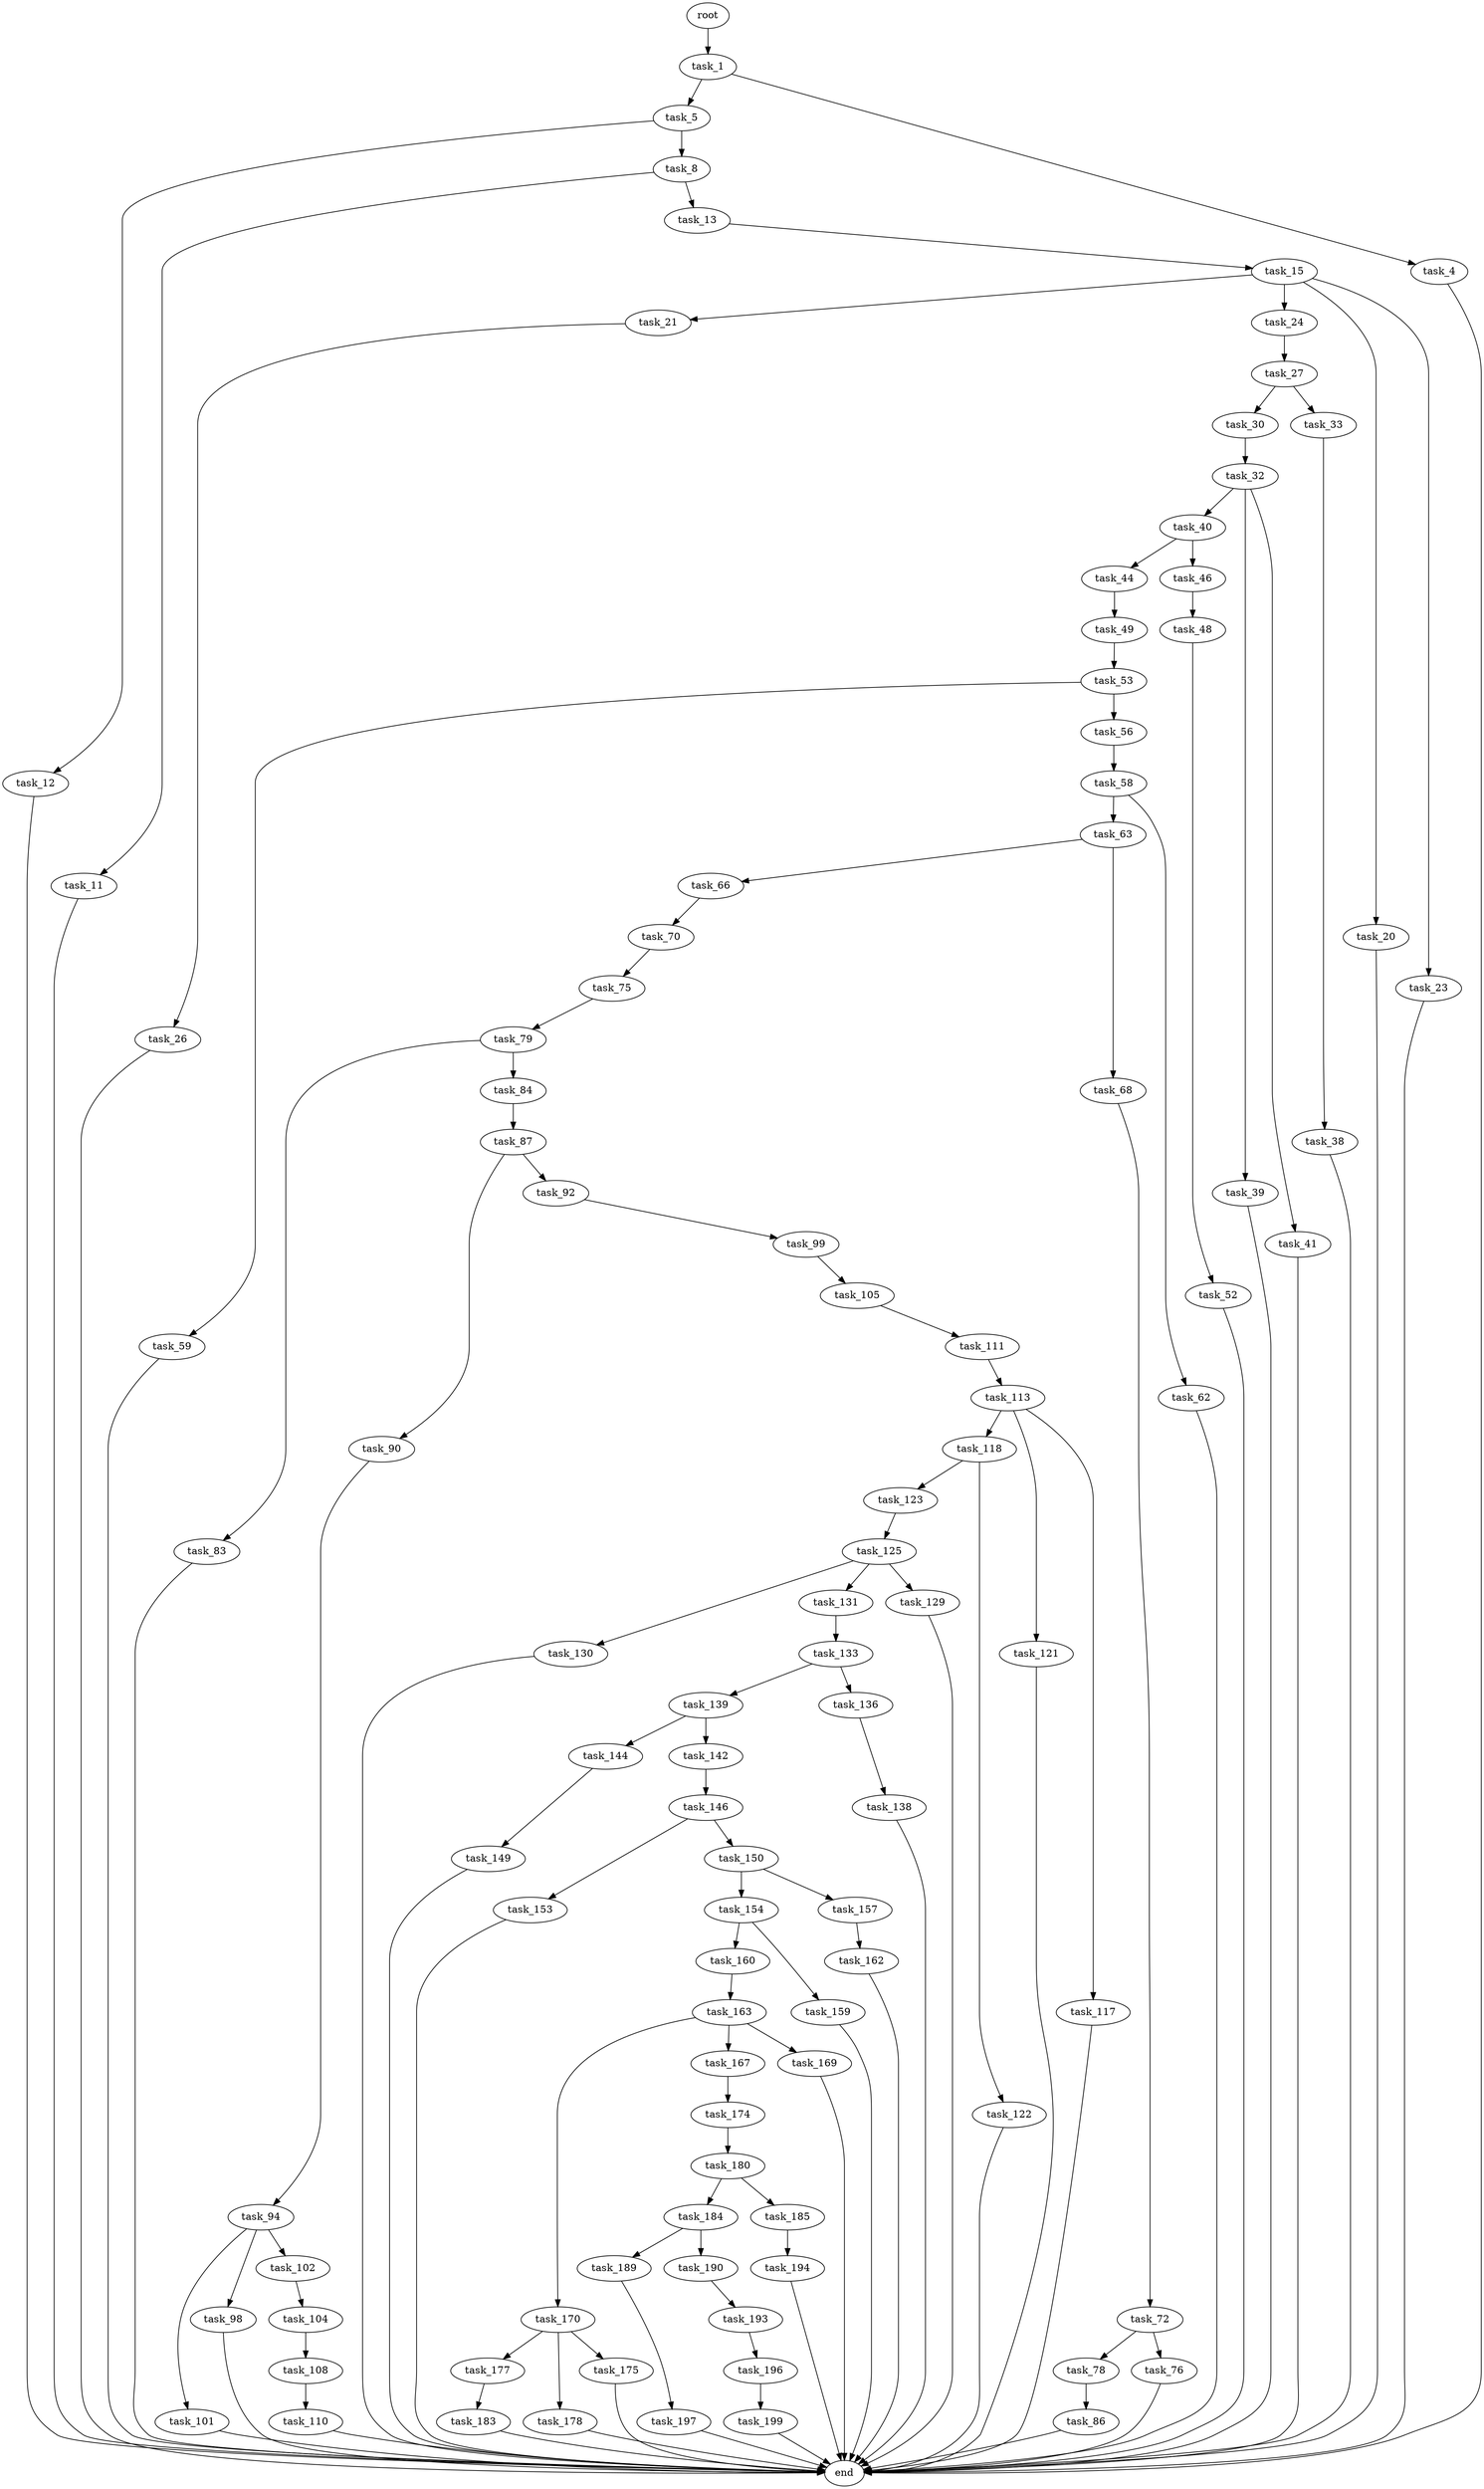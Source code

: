 digraph G {
  root [size="0.000000"];
  task_90 [size="8589934592.000000"];
  task_154 [size="13232682334.000000"];
  task_101 [size="14844594993.000000"];
  task_1 [size="446819180353.000000"];
  task_11 [size="368293445632.000000"];
  task_53 [size="6047128512.000000"];
  task_174 [size="41142621651.000000"];
  task_177 [size="31256687764.000000"];
  task_63 [size="486459761319.000000"];
  task_99 [size="5667785727.000000"];
  task_70 [size="8589934592.000000"];
  task_38 [size="134217728000.000000"];
  task_12 [size="225413869890.000000"];
  task_108 [size="5660214051.000000"];
  task_66 [size="1073741824000.000000"];
  task_8 [size="12139901403.000000"];
  task_21 [size="19466409711.000000"];
  task_52 [size="9647710713.000000"];
  task_139 [size="85604175521.000000"];
  task_123 [size="134217728000.000000"];
  task_59 [size="216452373332.000000"];
  task_178 [size="782757789696.000000"];
  task_44 [size="95312558438.000000"];
  task_24 [size="8589934592.000000"];
  task_170 [size="3126240371.000000"];
  task_30 [size="368293445632.000000"];
  task_48 [size="18086519153.000000"];
  task_193 [size="41546414138.000000"];
  task_133 [size="549755813888.000000"];
  task_68 [size="549755813888.000000"];
  task_113 [size="549755813888.000000"];
  task_58 [size="8589934592.000000"];
  task_78 [size="59382407430.000000"];
  task_138 [size="989190033.000000"];
  task_111 [size="11039684363.000000"];
  task_72 [size="7684632750.000000"];
  task_15 [size="134217728000.000000"];
  task_125 [size="33872931950.000000"];
  task_160 [size="745572065160.000000"];
  task_87 [size="782114067434.000000"];
  task_162 [size="1156463785.000000"];
  task_118 [size="549755813888.000000"];
  task_130 [size="13174409841.000000"];
  task_189 [size="40050259666.000000"];
  task_110 [size="368293445632.000000"];
  task_159 [size="2594276230.000000"];
  task_83 [size="3657992204.000000"];
  task_33 [size="110380474478.000000"];
  task_153 [size="531039884761.000000"];
  task_104 [size="36558879565.000000"];
  task_46 [size="168241219843.000000"];
  task_157 [size="8589934592.000000"];
  task_149 [size="30742576100.000000"];
  task_184 [size="6922164721.000000"];
  task_121 [size="8445416932.000000"];
  task_180 [size="68719476736.000000"];
  task_163 [size="141330776600.000000"];
  task_84 [size="832201048.000000"];
  task_40 [size="668675235386.000000"];
  task_146 [size="288096426824.000000"];
  task_98 [size="25400548100.000000"];
  task_167 [size="1141495247349.000000"];
  task_5 [size="9046556298.000000"];
  task_196 [size="4627652230.000000"];
  task_27 [size="2127611240.000000"];
  task_62 [size="7113797962.000000"];
  task_136 [size="1677138180.000000"];
  task_13 [size="782757789696.000000"];
  task_105 [size="28991029248.000000"];
  task_92 [size="6676802822.000000"];
  task_175 [size="8288910404.000000"];
  task_144 [size="1466542530.000000"];
  task_199 [size="240450852424.000000"];
  task_122 [size="89896003880.000000"];
  task_197 [size="368293445632.000000"];
  task_76 [size="288294326346.000000"];
  task_20 [size="9611086156.000000"];
  task_169 [size="4149048615.000000"];
  task_39 [size="15788619852.000000"];
  task_49 [size="618240921337.000000"];
  task_183 [size="134217728000.000000"];
  task_23 [size="1073741824000.000000"];
  task_150 [size="1073741824000.000000"];
  task_117 [size="4670045955.000000"];
  task_94 [size="37857410296.000000"];
  task_86 [size="16473833966.000000"];
  task_4 [size="8589934592.000000"];
  task_131 [size="158471347296.000000"];
  task_26 [size="173094556095.000000"];
  task_142 [size="23459182758.000000"];
  task_56 [size="368293445632.000000"];
  task_194 [size="50149782797.000000"];
  end [size="0.000000"];
  task_32 [size="68719476736.000000"];
  task_75 [size="27018551181.000000"];
  task_185 [size="482338800916.000000"];
  task_79 [size="277746384094.000000"];
  task_129 [size="68719476736.000000"];
  task_41 [size="136818258671.000000"];
  task_190 [size="11023353212.000000"];
  task_102 [size="118966466832.000000"];

  root -> task_1 [size="1.000000"];
  task_90 -> task_94 [size="33554432.000000"];
  task_154 -> task_160 [size="536870912.000000"];
  task_154 -> task_159 [size="536870912.000000"];
  task_101 -> end [size="1.000000"];
  task_1 -> task_5 [size="301989888.000000"];
  task_1 -> task_4 [size="301989888.000000"];
  task_11 -> end [size="1.000000"];
  task_53 -> task_59 [size="134217728.000000"];
  task_53 -> task_56 [size="134217728.000000"];
  task_174 -> task_180 [size="679477248.000000"];
  task_177 -> task_183 [size="679477248.000000"];
  task_63 -> task_68 [size="301989888.000000"];
  task_63 -> task_66 [size="301989888.000000"];
  task_99 -> task_105 [size="209715200.000000"];
  task_70 -> task_75 [size="33554432.000000"];
  task_38 -> end [size="1.000000"];
  task_12 -> end [size="1.000000"];
  task_108 -> task_110 [size="209715200.000000"];
  task_66 -> task_70 [size="838860800.000000"];
  task_8 -> task_13 [size="838860800.000000"];
  task_8 -> task_11 [size="838860800.000000"];
  task_21 -> task_26 [size="679477248.000000"];
  task_52 -> end [size="1.000000"];
  task_139 -> task_142 [size="75497472.000000"];
  task_139 -> task_144 [size="75497472.000000"];
  task_123 -> task_125 [size="209715200.000000"];
  task_59 -> end [size="1.000000"];
  task_178 -> end [size="1.000000"];
  task_44 -> task_49 [size="75497472.000000"];
  task_24 -> task_27 [size="33554432.000000"];
  task_170 -> task_177 [size="301989888.000000"];
  task_170 -> task_175 [size="301989888.000000"];
  task_170 -> task_178 [size="301989888.000000"];
  task_30 -> task_32 [size="411041792.000000"];
  task_48 -> task_52 [size="411041792.000000"];
  task_193 -> task_196 [size="838860800.000000"];
  task_133 -> task_139 [size="536870912.000000"];
  task_133 -> task_136 [size="536870912.000000"];
  task_68 -> task_72 [size="536870912.000000"];
  task_113 -> task_117 [size="536870912.000000"];
  task_113 -> task_121 [size="536870912.000000"];
  task_113 -> task_118 [size="536870912.000000"];
  task_58 -> task_63 [size="33554432.000000"];
  task_58 -> task_62 [size="33554432.000000"];
  task_78 -> task_86 [size="75497472.000000"];
  task_138 -> end [size="1.000000"];
  task_111 -> task_113 [size="411041792.000000"];
  task_72 -> task_76 [size="33554432.000000"];
  task_72 -> task_78 [size="33554432.000000"];
  task_15 -> task_23 [size="209715200.000000"];
  task_15 -> task_24 [size="209715200.000000"];
  task_15 -> task_20 [size="209715200.000000"];
  task_15 -> task_21 [size="209715200.000000"];
  task_125 -> task_129 [size="536870912.000000"];
  task_125 -> task_130 [size="536870912.000000"];
  task_125 -> task_131 [size="536870912.000000"];
  task_160 -> task_163 [size="536870912.000000"];
  task_87 -> task_90 [size="679477248.000000"];
  task_87 -> task_92 [size="679477248.000000"];
  task_162 -> end [size="1.000000"];
  task_118 -> task_123 [size="536870912.000000"];
  task_118 -> task_122 [size="536870912.000000"];
  task_130 -> end [size="1.000000"];
  task_189 -> task_197 [size="838860800.000000"];
  task_110 -> end [size="1.000000"];
  task_159 -> end [size="1.000000"];
  task_83 -> end [size="1.000000"];
  task_33 -> task_38 [size="75497472.000000"];
  task_153 -> end [size="1.000000"];
  task_104 -> task_108 [size="75497472.000000"];
  task_46 -> task_48 [size="411041792.000000"];
  task_157 -> task_162 [size="33554432.000000"];
  task_149 -> end [size="1.000000"];
  task_184 -> task_189 [size="209715200.000000"];
  task_184 -> task_190 [size="209715200.000000"];
  task_121 -> end [size="1.000000"];
  task_180 -> task_184 [size="134217728.000000"];
  task_180 -> task_185 [size="134217728.000000"];
  task_163 -> task_170 [size="536870912.000000"];
  task_163 -> task_169 [size="536870912.000000"];
  task_163 -> task_167 [size="536870912.000000"];
  task_84 -> task_87 [size="33554432.000000"];
  task_40 -> task_46 [size="411041792.000000"];
  task_40 -> task_44 [size="411041792.000000"];
  task_146 -> task_150 [size="411041792.000000"];
  task_146 -> task_153 [size="411041792.000000"];
  task_98 -> end [size="1.000000"];
  task_167 -> task_174 [size="679477248.000000"];
  task_5 -> task_12 [size="209715200.000000"];
  task_5 -> task_8 [size="209715200.000000"];
  task_196 -> task_199 [size="134217728.000000"];
  task_27 -> task_33 [size="33554432.000000"];
  task_27 -> task_30 [size="33554432.000000"];
  task_62 -> end [size="1.000000"];
  task_136 -> task_138 [size="134217728.000000"];
  task_13 -> task_15 [size="679477248.000000"];
  task_105 -> task_111 [size="75497472.000000"];
  task_92 -> task_99 [size="134217728.000000"];
  task_175 -> end [size="1.000000"];
  task_144 -> task_149 [size="33554432.000000"];
  task_199 -> end [size="1.000000"];
  task_122 -> end [size="1.000000"];
  task_197 -> end [size="1.000000"];
  task_76 -> end [size="1.000000"];
  task_20 -> end [size="1.000000"];
  task_169 -> end [size="1.000000"];
  task_39 -> end [size="1.000000"];
  task_49 -> task_53 [size="411041792.000000"];
  task_183 -> end [size="1.000000"];
  task_23 -> end [size="1.000000"];
  task_150 -> task_154 [size="838860800.000000"];
  task_150 -> task_157 [size="838860800.000000"];
  task_117 -> end [size="1.000000"];
  task_94 -> task_101 [size="75497472.000000"];
  task_94 -> task_102 [size="75497472.000000"];
  task_94 -> task_98 [size="75497472.000000"];
  task_86 -> end [size="1.000000"];
  task_4 -> end [size="1.000000"];
  task_131 -> task_133 [size="134217728.000000"];
  task_26 -> end [size="1.000000"];
  task_142 -> task_146 [size="536870912.000000"];
  task_56 -> task_58 [size="411041792.000000"];
  task_194 -> end [size="1.000000"];
  task_32 -> task_40 [size="134217728.000000"];
  task_32 -> task_41 [size="134217728.000000"];
  task_32 -> task_39 [size="134217728.000000"];
  task_75 -> task_79 [size="838860800.000000"];
  task_185 -> task_194 [size="301989888.000000"];
  task_79 -> task_84 [size="301989888.000000"];
  task_79 -> task_83 [size="301989888.000000"];
  task_129 -> end [size="1.000000"];
  task_41 -> end [size="1.000000"];
  task_190 -> task_193 [size="536870912.000000"];
  task_102 -> task_104 [size="134217728.000000"];
}
